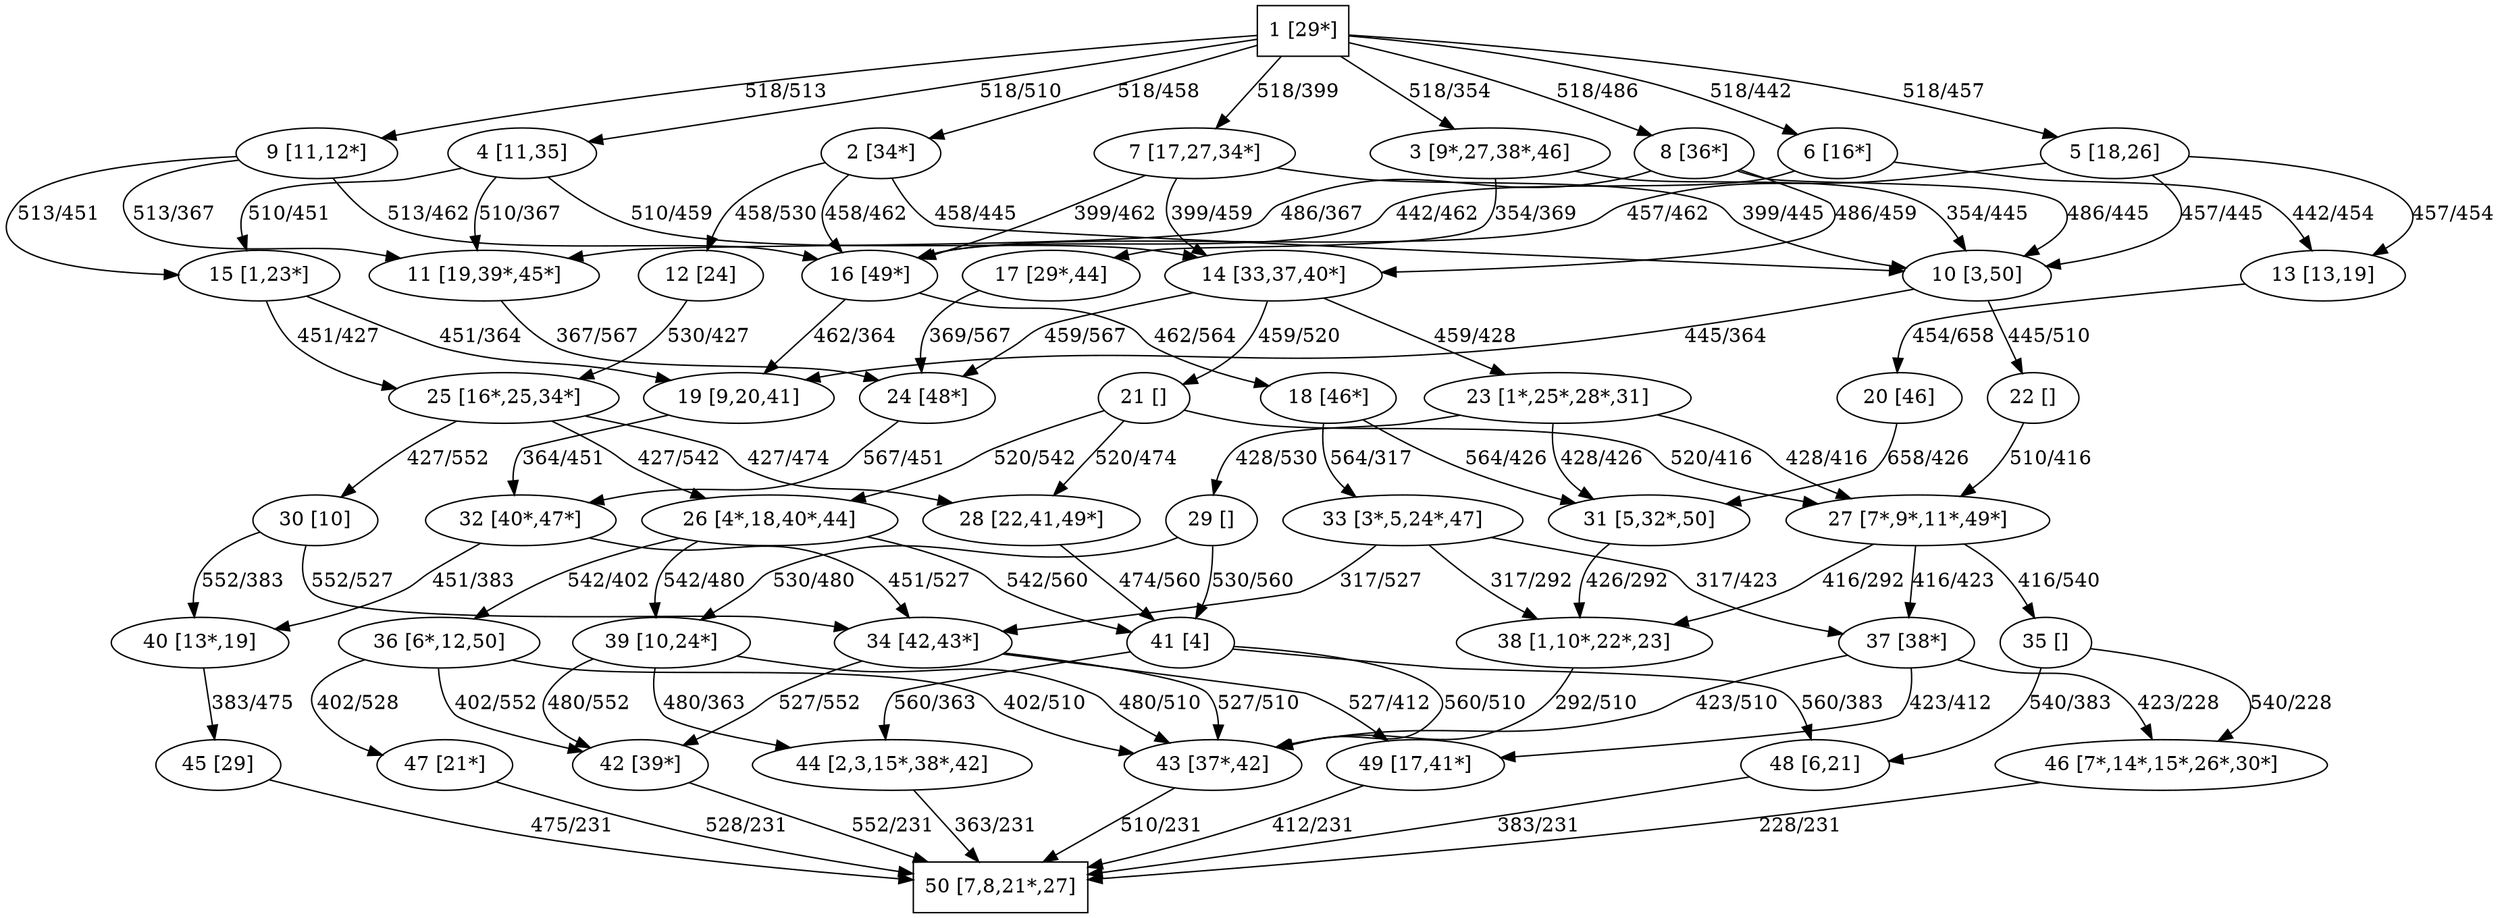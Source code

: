 strict digraph graph_50_8_1 {
	rankdir=UD;
	1 [label="1 [29*]" shape=box];
	2 [label="2 [34*]"];
	3 [label="3 [9*,27,38*,46]"];
	4 [label="4 [11,35]"];
	5 [label="5 [18,26]"];
	6 [label="6 [16*]"];
	7 [label="7 [17,27,34*]"];
	8 [label="8 [36*]"];
	9 [label="9 [11,12*]"];
	10 [label="10 [3,50]"];
	11 [label="11 [19,39*,45*]"];
	12 [label="12 [24]"];
	13 [label="13 [13,19]"];
	14 [label="14 [33,37,40*]"];
	15 [label="15 [1,23*]"];
	16 [label="16 [49*]"];
	17 [label="17 [29*,44]"];
	18 [label="18 [46*]"];
	19 [label="19 [9,20,41]"];
	20 [label="20 [46]"];
	21 [label="21 []"];
	22 [label="22 []"];
	23 [label="23 [1*,25*,28*,31]"];
	24 [label="24 [48*]"];
	25 [label="25 [16*,25,34*]"];
	26 [label="26 [4*,18,40*,44]"];
	27 [label="27 [7*,9*,11*,49*]"];
	28 [label="28 [22,41,49*]"];
	29 [label="29 []"];
	30 [label="30 [10]"];
	31 [label="31 [5,32*,50]"];
	32 [label="32 [40*,47*]"];
	33 [label="33 [3*,5,24*,47]"];
	34 [label="34 [42,43*]"];
	35 [label="35 []"];
	36 [label="36 [6*,12,50]"];
	37 [label="37 [38*]"];
	38 [label="38 [1,10*,22*,23]"];
	39 [label="39 [10,24*]"];
	40 [label="40 [13*,19]"];
	41 [label="41 [4]"];
	42 [label="42 [39*]"];
	43 [label="43 [37*,42]"];
	44 [label="44 [2,3,15*,38*,42]"];
	45 [label="45 [29]"];
	46 [label="46 [7*,14*,15*,26*,30*]"];
	47 [label="47 [21*]"];
	48 [label="48 [6,21]"];
	49 [label="49 [17,41*]"];
	50 [label="50 [7,8,21*,27]" shape=box];
	1 -> 2[label="518/458"];
	1 -> 3[label="518/354"];
	1 -> 4[label="518/510"];
	1 -> 5[label="518/457"];
	1 -> 6[label="518/442"];
	1 -> 7[label="518/399"];
	1 -> 8[label="518/486"];
	1 -> 9[label="518/513"];
	2 -> 16[label="458/462"];
	2 -> 10[label="458/445"];
	2 -> 12[label="458/530"];
	3 -> 10[label="354/445"];
	3 -> 17[label="354/369"];
	4 -> 15[label="510/451"];
	4 -> 11[label="510/367"];
	4 -> 14[label="510/459"];
	5 -> 16[label="457/462"];
	5 -> 13[label="457/454"];
	5 -> 10[label="457/445"];
	6 -> 13[label="442/454"];
	6 -> 16[label="442/462"];
	7 -> 10[label="399/445"];
	7 -> 14[label="399/459"];
	7 -> 16[label="399/462"];
	8 -> 14[label="486/459"];
	8 -> 10[label="486/445"];
	8 -> 11[label="486/367"];
	9 -> 11[label="513/367"];
	9 -> 15[label="513/451"];
	9 -> 16[label="513/462"];
	10 -> 19[label="445/364"];
	10 -> 22[label="445/510"];
	11 -> 24[label="367/567"];
	12 -> 25[label="530/427"];
	13 -> 20[label="454/658"];
	14 -> 23[label="459/428"];
	14 -> 24[label="459/567"];
	14 -> 21[label="459/520"];
	15 -> 25[label="451/427"];
	15 -> 19[label="451/364"];
	16 -> 19[label="462/364"];
	16 -> 18[label="462/564"];
	17 -> 24[label="369/567"];
	18 -> 31[label="564/426"];
	18 -> 33[label="564/317"];
	19 -> 32[label="364/451"];
	20 -> 31[label="658/426"];
	21 -> 28[label="520/474"];
	21 -> 26[label="520/542"];
	21 -> 27[label="520/416"];
	22 -> 27[label="510/416"];
	23 -> 27[label="428/416"];
	23 -> 31[label="428/426"];
	23 -> 29[label="428/530"];
	24 -> 32[label="567/451"];
	25 -> 30[label="427/552"];
	25 -> 28[label="427/474"];
	25 -> 26[label="427/542"];
	26 -> 39[label="542/480"];
	26 -> 36[label="542/402"];
	26 -> 41[label="542/560"];
	27 -> 37[label="416/423"];
	27 -> 38[label="416/292"];
	27 -> 35[label="416/540"];
	28 -> 41[label="474/560"];
	29 -> 39[label="530/480"];
	29 -> 41[label="530/560"];
	30 -> 40[label="552/383"];
	30 -> 34[label="552/527"];
	31 -> 38[label="426/292"];
	32 -> 34[label="451/527"];
	32 -> 40[label="451/383"];
	33 -> 38[label="317/292"];
	33 -> 37[label="317/423"];
	33 -> 34[label="317/527"];
	34 -> 42[label="527/552"];
	34 -> 43[label="527/510"];
	34 -> 49[label="527/412"];
	35 -> 46[label="540/228"];
	35 -> 48[label="540/383"];
	36 -> 47[label="402/528"];
	36 -> 42[label="402/552"];
	36 -> 43[label="402/510"];
	37 -> 46[label="423/228"];
	37 -> 43[label="423/510"];
	37 -> 49[label="423/412"];
	38 -> 43[label="292/510"];
	39 -> 44[label="480/363"];
	39 -> 43[label="480/510"];
	39 -> 42[label="480/552"];
	40 -> 45[label="383/475"];
	41 -> 44[label="560/363"];
	41 -> 48[label="560/383"];
	41 -> 43[label="560/510"];
	42 -> 50[label="552/231"];
	43 -> 50[label="510/231"];
	44 -> 50[label="363/231"];
	45 -> 50[label="475/231"];
	46 -> 50[label="228/231"];
	47 -> 50[label="528/231"];
	48 -> 50[label="383/231"];
	49 -> 50[label="412/231"];
}
